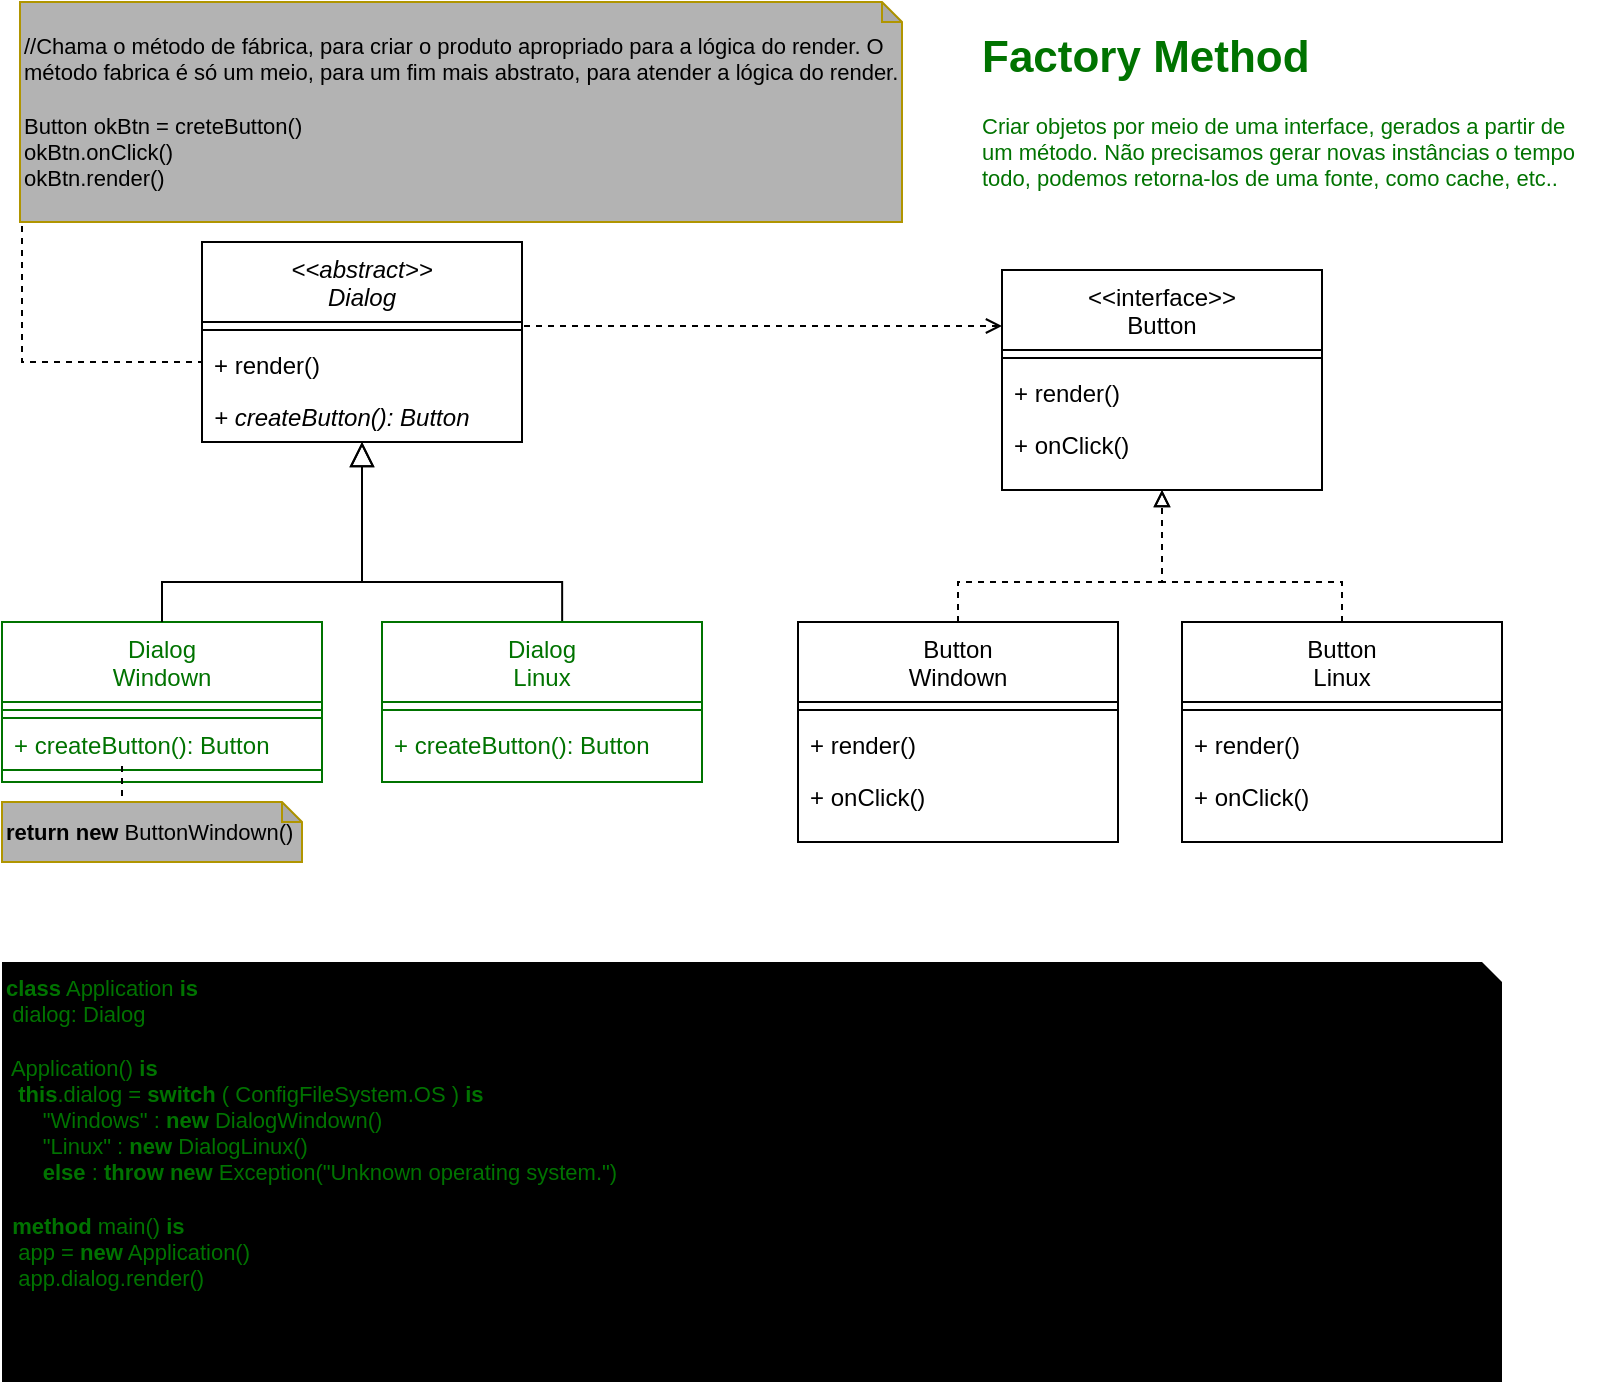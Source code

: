<mxfile version="20.4.0" type="github" pages="2">
  <diagram id="C5RBs43oDa-KdzZeNtuy" name="Factory Method">
    <mxGraphModel dx="987" dy="511" grid="1" gridSize="10" guides="1" tooltips="1" connect="1" arrows="1" fold="1" page="1" pageScale="1" pageWidth="827" pageHeight="1169" math="0" shadow="0">
      <root>
        <mxCell id="WIyWlLk6GJQsqaUBKTNV-0" />
        <mxCell id="WIyWlLk6GJQsqaUBKTNV-1" parent="WIyWlLk6GJQsqaUBKTNV-0" />
        <mxCell id="zkfFHV4jXpPFQw0GAbJ--0" value="&lt;&lt;abstract&gt;&gt;&#xa;Dialog" style="swimlane;fontStyle=2;align=center;verticalAlign=top;childLayout=stackLayout;horizontal=1;startSize=40;horizontalStack=0;resizeParent=1;resizeLast=0;collapsible=1;marginBottom=0;rounded=0;shadow=0;strokeWidth=1;" parent="WIyWlLk6GJQsqaUBKTNV-1" vertex="1">
          <mxGeometry x="120" y="120" width="160" height="100" as="geometry">
            <mxRectangle x="230" y="140" width="160" height="26" as="alternateBounds" />
          </mxGeometry>
        </mxCell>
        <mxCell id="zkfFHV4jXpPFQw0GAbJ--4" value="" style="line;html=1;strokeWidth=1;align=left;verticalAlign=middle;spacingTop=-1;spacingLeft=3;spacingRight=3;rotatable=0;labelPosition=right;points=[];portConstraint=eastwest;" parent="zkfFHV4jXpPFQw0GAbJ--0" vertex="1">
          <mxGeometry y="40" width="160" height="8" as="geometry" />
        </mxCell>
        <mxCell id="zkfFHV4jXpPFQw0GAbJ--5" value="+ render()" style="text;align=left;verticalAlign=top;spacingLeft=4;spacingRight=4;overflow=hidden;rotatable=0;points=[[0,0.5],[1,0.5]];portConstraint=eastwest;" parent="zkfFHV4jXpPFQw0GAbJ--0" vertex="1">
          <mxGeometry y="48" width="160" height="26" as="geometry" />
        </mxCell>
        <mxCell id="k-C3hMUkvCa6fPTuD9LT-3" value="+ createButton(): Button" style="text;align=left;verticalAlign=top;spacingLeft=4;spacingRight=4;overflow=hidden;rotatable=0;points=[[0,0.5],[1,0.5]];portConstraint=eastwest;fontStyle=2" parent="zkfFHV4jXpPFQw0GAbJ--0" vertex="1">
          <mxGeometry y="74" width="160" height="26" as="geometry" />
        </mxCell>
        <mxCell id="zkfFHV4jXpPFQw0GAbJ--6" value="Dialog&#xa;Windown" style="swimlane;fontStyle=0;align=center;verticalAlign=top;childLayout=stackLayout;horizontal=1;startSize=40;horizontalStack=0;resizeParent=1;resizeLast=0;collapsible=1;marginBottom=0;rounded=0;shadow=0;strokeWidth=1;strokeColor=#007300;fontColor=#007300;" parent="WIyWlLk6GJQsqaUBKTNV-1" vertex="1">
          <mxGeometry x="20" y="310" width="160" height="80" as="geometry">
            <mxRectangle x="130" y="380" width="160" height="26" as="alternateBounds" />
          </mxGeometry>
        </mxCell>
        <mxCell id="zkfFHV4jXpPFQw0GAbJ--9" value="" style="line;html=1;strokeWidth=1;align=left;verticalAlign=middle;spacingTop=-1;spacingLeft=3;spacingRight=3;rotatable=0;labelPosition=right;points=[];portConstraint=eastwest;strokeColor=#007300;" parent="zkfFHV4jXpPFQw0GAbJ--6" vertex="1">
          <mxGeometry y="40" width="160" height="8" as="geometry" />
        </mxCell>
        <mxCell id="zkfFHV4jXpPFQw0GAbJ--11" value="+ createButton(): Button" style="text;align=left;verticalAlign=top;spacingLeft=4;spacingRight=4;overflow=hidden;rotatable=0;points=[[0,0.5],[1,0.5]];portConstraint=eastwest;strokeColor=#007300;fontColor=#007300;" parent="zkfFHV4jXpPFQw0GAbJ--6" vertex="1">
          <mxGeometry y="48" width="160" height="26" as="geometry" />
        </mxCell>
        <mxCell id="zkfFHV4jXpPFQw0GAbJ--12" value="" style="endArrow=block;endSize=10;endFill=0;shadow=0;strokeWidth=1;rounded=0;edgeStyle=elbowEdgeStyle;elbow=vertical;exitX=0.5;exitY=0;exitDx=0;exitDy=0;entryX=0.5;entryY=1;entryDx=0;entryDy=0;" parent="WIyWlLk6GJQsqaUBKTNV-1" source="zkfFHV4jXpPFQw0GAbJ--6" target="zkfFHV4jXpPFQw0GAbJ--0" edge="1">
          <mxGeometry width="160" relative="1" as="geometry">
            <mxPoint x="100" y="280" as="sourcePoint" />
            <mxPoint x="150" y="250" as="targetPoint" />
            <Array as="points">
              <mxPoint x="150" y="290" />
            </Array>
          </mxGeometry>
        </mxCell>
        <mxCell id="zkfFHV4jXpPFQw0GAbJ--16" value="" style="endArrow=block;endSize=10;endFill=0;shadow=0;strokeWidth=1;rounded=0;edgeStyle=elbowEdgeStyle;elbow=vertical;exitX=0.563;exitY=0;exitDx=0;exitDy=0;exitPerimeter=0;entryX=0.5;entryY=1;entryDx=0;entryDy=0;" parent="WIyWlLk6GJQsqaUBKTNV-1" source="k-C3hMUkvCa6fPTuD9LT-14" target="zkfFHV4jXpPFQw0GAbJ--0" edge="1">
          <mxGeometry width="160" relative="1" as="geometry">
            <mxPoint x="300" y="360" as="sourcePoint" />
            <mxPoint x="200" y="271" as="targetPoint" />
            <Array as="points">
              <mxPoint x="240" y="290" />
            </Array>
          </mxGeometry>
        </mxCell>
        <mxCell id="k-C3hMUkvCa6fPTuD9LT-8" value="" style="edgeStyle=orthogonalEdgeStyle;rounded=0;orthogonalLoop=1;jettySize=auto;html=1;dashed=1;endArrow=block;endFill=0;entryX=0.5;entryY=1;entryDx=0;entryDy=0;exitX=0.5;exitY=0;exitDx=0;exitDy=0;" parent="WIyWlLk6GJQsqaUBKTNV-1" source="k-C3hMUkvCa6fPTuD9LT-4" target="zkfFHV4jXpPFQw0GAbJ--17" edge="1">
          <mxGeometry relative="1" as="geometry">
            <Array as="points">
              <mxPoint x="498" y="290" />
              <mxPoint x="600" y="290" />
            </Array>
          </mxGeometry>
        </mxCell>
        <mxCell id="zkfFHV4jXpPFQw0GAbJ--17" value="&lt;&lt;interface&gt;&gt;&#xa;Button" style="swimlane;fontStyle=0;align=center;verticalAlign=top;childLayout=stackLayout;horizontal=1;startSize=40;horizontalStack=0;resizeParent=1;resizeLast=0;collapsible=1;marginBottom=0;rounded=0;shadow=0;strokeWidth=1;" parent="WIyWlLk6GJQsqaUBKTNV-1" vertex="1">
          <mxGeometry x="520" y="134" width="160" height="110" as="geometry">
            <mxRectangle x="550" y="140" width="160" height="26" as="alternateBounds" />
          </mxGeometry>
        </mxCell>
        <mxCell id="zkfFHV4jXpPFQw0GAbJ--23" value="" style="line;html=1;strokeWidth=1;align=left;verticalAlign=middle;spacingTop=-1;spacingLeft=3;spacingRight=3;rotatable=0;labelPosition=right;points=[];portConstraint=eastwest;" parent="zkfFHV4jXpPFQw0GAbJ--17" vertex="1">
          <mxGeometry y="40" width="160" height="8" as="geometry" />
        </mxCell>
        <mxCell id="zkfFHV4jXpPFQw0GAbJ--24" value="+ render()" style="text;align=left;verticalAlign=top;spacingLeft=4;spacingRight=4;overflow=hidden;rotatable=0;points=[[0,0.5],[1,0.5]];portConstraint=eastwest;" parent="zkfFHV4jXpPFQw0GAbJ--17" vertex="1">
          <mxGeometry y="48" width="160" height="26" as="geometry" />
        </mxCell>
        <mxCell id="zkfFHV4jXpPFQw0GAbJ--25" value="+ onClick()" style="text;align=left;verticalAlign=top;spacingLeft=4;spacingRight=4;overflow=hidden;rotatable=0;points=[[0,0.5],[1,0.5]];portConstraint=eastwest;" parent="zkfFHV4jXpPFQw0GAbJ--17" vertex="1">
          <mxGeometry y="74" width="160" height="26" as="geometry" />
        </mxCell>
        <mxCell id="zkfFHV4jXpPFQw0GAbJ--26" value="" style="endArrow=open;shadow=0;strokeWidth=1;rounded=0;endFill=1;edgeStyle=elbowEdgeStyle;elbow=vertical;dashed=1;exitX=1;exitY=0.25;exitDx=0;exitDy=0;entryX=0;entryY=0.25;entryDx=0;entryDy=0;" parent="WIyWlLk6GJQsqaUBKTNV-1" source="zkfFHV4jXpPFQw0GAbJ--0" target="zkfFHV4jXpPFQw0GAbJ--17" edge="1">
          <mxGeometry x="0.5" y="41" relative="1" as="geometry">
            <mxPoint x="330" y="160" as="sourcePoint" />
            <mxPoint x="490" y="170" as="targetPoint" />
            <mxPoint x="-40" y="32" as="offset" />
            <Array as="points">
              <mxPoint x="400" y="162" />
            </Array>
          </mxGeometry>
        </mxCell>
        <mxCell id="k-C3hMUkvCa6fPTuD9LT-4" value="Button&#xa;Windown" style="swimlane;fontStyle=0;align=center;verticalAlign=top;childLayout=stackLayout;horizontal=1;startSize=40;horizontalStack=0;resizeParent=1;resizeLast=0;collapsible=1;marginBottom=0;rounded=0;shadow=0;strokeWidth=1;" parent="WIyWlLk6GJQsqaUBKTNV-1" vertex="1">
          <mxGeometry x="418" y="310" width="160" height="110" as="geometry">
            <mxRectangle x="550" y="140" width="160" height="26" as="alternateBounds" />
          </mxGeometry>
        </mxCell>
        <mxCell id="k-C3hMUkvCa6fPTuD9LT-5" value="" style="line;html=1;strokeWidth=1;align=left;verticalAlign=middle;spacingTop=-1;spacingLeft=3;spacingRight=3;rotatable=0;labelPosition=right;points=[];portConstraint=eastwest;" parent="k-C3hMUkvCa6fPTuD9LT-4" vertex="1">
          <mxGeometry y="40" width="160" height="8" as="geometry" />
        </mxCell>
        <mxCell id="k-C3hMUkvCa6fPTuD9LT-6" value="+ render()" style="text;align=left;verticalAlign=top;spacingLeft=4;spacingRight=4;overflow=hidden;rotatable=0;points=[[0,0.5],[1,0.5]];portConstraint=eastwest;" parent="k-C3hMUkvCa6fPTuD9LT-4" vertex="1">
          <mxGeometry y="48" width="160" height="26" as="geometry" />
        </mxCell>
        <mxCell id="k-C3hMUkvCa6fPTuD9LT-7" value="+ onClick()" style="text;align=left;verticalAlign=top;spacingLeft=4;spacingRight=4;overflow=hidden;rotatable=0;points=[[0,0.5],[1,0.5]];portConstraint=eastwest;" parent="k-C3hMUkvCa6fPTuD9LT-4" vertex="1">
          <mxGeometry y="74" width="160" height="26" as="geometry" />
        </mxCell>
        <mxCell id="k-C3hMUkvCa6fPTuD9LT-13" style="edgeStyle=orthogonalEdgeStyle;rounded=0;orthogonalLoop=1;jettySize=auto;html=1;entryX=0.5;entryY=1;entryDx=0;entryDy=0;dashed=1;endArrow=block;endFill=0;" parent="WIyWlLk6GJQsqaUBKTNV-1" source="k-C3hMUkvCa6fPTuD9LT-9" target="zkfFHV4jXpPFQw0GAbJ--17" edge="1">
          <mxGeometry relative="1" as="geometry">
            <Array as="points">
              <mxPoint x="690" y="290" />
              <mxPoint x="600" y="290" />
            </Array>
          </mxGeometry>
        </mxCell>
        <mxCell id="k-C3hMUkvCa6fPTuD9LT-9" value="Button&#xa;Linux" style="swimlane;fontStyle=0;align=center;verticalAlign=top;childLayout=stackLayout;horizontal=1;startSize=40;horizontalStack=0;resizeParent=1;resizeLast=0;collapsible=1;marginBottom=0;rounded=0;shadow=0;strokeWidth=1;" parent="WIyWlLk6GJQsqaUBKTNV-1" vertex="1">
          <mxGeometry x="610" y="310" width="160" height="110" as="geometry">
            <mxRectangle x="550" y="140" width="160" height="26" as="alternateBounds" />
          </mxGeometry>
        </mxCell>
        <mxCell id="k-C3hMUkvCa6fPTuD9LT-10" value="" style="line;html=1;strokeWidth=1;align=left;verticalAlign=middle;spacingTop=-1;spacingLeft=3;spacingRight=3;rotatable=0;labelPosition=right;points=[];portConstraint=eastwest;" parent="k-C3hMUkvCa6fPTuD9LT-9" vertex="1">
          <mxGeometry y="40" width="160" height="8" as="geometry" />
        </mxCell>
        <mxCell id="k-C3hMUkvCa6fPTuD9LT-11" value="+ render()" style="text;align=left;verticalAlign=top;spacingLeft=4;spacingRight=4;overflow=hidden;rotatable=0;points=[[0,0.5],[1,0.5]];portConstraint=eastwest;" parent="k-C3hMUkvCa6fPTuD9LT-9" vertex="1">
          <mxGeometry y="48" width="160" height="26" as="geometry" />
        </mxCell>
        <mxCell id="k-C3hMUkvCa6fPTuD9LT-12" value="+ onClick()" style="text;align=left;verticalAlign=top;spacingLeft=4;spacingRight=4;overflow=hidden;rotatable=0;points=[[0,0.5],[1,0.5]];portConstraint=eastwest;" parent="k-C3hMUkvCa6fPTuD9LT-9" vertex="1">
          <mxGeometry y="74" width="160" height="26" as="geometry" />
        </mxCell>
        <mxCell id="k-C3hMUkvCa6fPTuD9LT-14" value="Dialog&#xa;Linux" style="swimlane;fontStyle=0;align=center;verticalAlign=top;childLayout=stackLayout;horizontal=1;startSize=40;horizontalStack=0;resizeParent=1;resizeLast=0;collapsible=1;marginBottom=0;rounded=0;shadow=0;strokeWidth=1;strokeColor=#007300;fontColor=#007300;" parent="WIyWlLk6GJQsqaUBKTNV-1" vertex="1">
          <mxGeometry x="210" y="310" width="160" height="80" as="geometry">
            <mxRectangle x="130" y="380" width="160" height="26" as="alternateBounds" />
          </mxGeometry>
        </mxCell>
        <mxCell id="k-C3hMUkvCa6fPTuD9LT-15" value="" style="line;html=1;strokeWidth=1;align=left;verticalAlign=middle;spacingTop=-1;spacingLeft=3;spacingRight=3;rotatable=0;labelPosition=right;points=[];portConstraint=eastwest;strokeColor=#007300;" parent="k-C3hMUkvCa6fPTuD9LT-14" vertex="1">
          <mxGeometry y="40" width="160" height="8" as="geometry" />
        </mxCell>
        <mxCell id="k-C3hMUkvCa6fPTuD9LT-16" value="+ createButton(): Button" style="text;align=left;verticalAlign=top;spacingLeft=4;spacingRight=4;overflow=hidden;rotatable=0;points=[[0,0.5],[1,0.5]];portConstraint=eastwest;fontColor=#007300;" parent="k-C3hMUkvCa6fPTuD9LT-14" vertex="1">
          <mxGeometry y="48" width="160" height="26" as="geometry" />
        </mxCell>
        <mxCell id="4-g5KckkrZ230mikaVaq-2" style="edgeStyle=orthogonalEdgeStyle;rounded=0;orthogonalLoop=1;jettySize=auto;html=1;exitX=0.5;exitY=0;exitDx=0;exitDy=0;exitPerimeter=0;entryX=0.375;entryY=0.846;entryDx=0;entryDy=0;entryPerimeter=0;dashed=1;fontSize=11;fontColor=#F0E89C;endArrow=none;endFill=0;" edge="1" parent="WIyWlLk6GJQsqaUBKTNV-1" source="4-g5KckkrZ230mikaVaq-1" target="zkfFHV4jXpPFQw0GAbJ--11">
          <mxGeometry relative="1" as="geometry" />
        </mxCell>
        <mxCell id="4-g5KckkrZ230mikaVaq-1" value="&lt;b&gt;return&lt;/b&gt; &lt;b&gt;new&lt;/b&gt; ButtonWindown()" style="shape=note;whiteSpace=wrap;html=1;backgroundOutline=1;darkOpacity=0.05;align=left;fontSize=11;size=10;fillColor=#B3B3B3;fontColor=#000000;strokeColor=#B09500;" vertex="1" parent="WIyWlLk6GJQsqaUBKTNV-1">
          <mxGeometry x="20" y="400" width="150" height="30" as="geometry" />
        </mxCell>
        <mxCell id="4-g5KckkrZ230mikaVaq-3" value="//Chama o método de fábrica, para criar o produto apropriado para a lógica do render. O método fabrica é só um meio, para um fim mais abstrato, para atender a lógica do render.&lt;br&gt;&lt;br&gt;Button okBtn = creteButton()&lt;br&gt;okBtn.onClick()&lt;br&gt;okBtn.render()" style="shape=note;whiteSpace=wrap;html=1;backgroundOutline=1;darkOpacity=0.05;align=left;fontSize=11;size=10;fillColor=#B3B3B3;fontColor=#000000;strokeColor=#B09500;" vertex="1" parent="WIyWlLk6GJQsqaUBKTNV-1">
          <mxGeometry x="29" width="441" height="110" as="geometry" />
        </mxCell>
        <mxCell id="4-g5KckkrZ230mikaVaq-4" style="edgeStyle=orthogonalEdgeStyle;rounded=0;orthogonalLoop=1;jettySize=auto;html=1;dashed=1;fontSize=11;fontColor=#F0E89C;endArrow=none;endFill=0;entryX=0;entryY=1;entryDx=0;entryDy=0;entryPerimeter=0;exitX=0;exitY=0.5;exitDx=0;exitDy=0;" edge="1" parent="WIyWlLk6GJQsqaUBKTNV-1" source="zkfFHV4jXpPFQw0GAbJ--5" target="4-g5KckkrZ230mikaVaq-3">
          <mxGeometry relative="1" as="geometry">
            <mxPoint x="60" y="180" as="sourcePoint" />
            <mxPoint x="40" y="120" as="targetPoint" />
            <Array as="points">
              <mxPoint x="120" y="180" />
              <mxPoint x="30" y="180" />
            </Array>
          </mxGeometry>
        </mxCell>
        <mxCell id="4-g5KckkrZ230mikaVaq-5" value="&lt;font color=&quot;#007300&quot;&gt;&lt;b&gt;class&lt;/b&gt; Application &lt;b&gt;is&lt;/b&gt;&lt;br&gt;&lt;span style=&quot;white-space: pre;&quot;&gt;	&lt;/span&gt;dialog: Dialog&lt;br&gt;&lt;br&gt;&lt;span style=&quot;white-space: pre;&quot;&gt;	&lt;/span&gt;Application()&amp;nbsp;&lt;b&gt;is&lt;/b&gt;&lt;br&gt;&lt;span style=&quot;white-space: pre;&quot;&gt;	&lt;/span&gt;&lt;span style=&quot;white-space: pre;&quot;&gt;	&lt;/span&gt;&lt;b&gt;this&lt;/b&gt;.dialog = &lt;b&gt;switch&lt;/b&gt; ( ConfigFileSystem.OS ) &lt;b&gt;is&lt;/b&gt;&lt;br&gt;&lt;span style=&quot;white-space: pre;&quot;&gt;	&lt;/span&gt;&lt;span style=&quot;white-space: pre;&quot;&gt;	&lt;/span&gt;&lt;span style=&quot;white-space: pre;&quot;&gt;	&lt;span style=&quot;white-space: pre;&quot;&gt;	&lt;/span&gt;&lt;span style=&quot;white-space: pre;&quot;&gt;	&lt;span style=&quot;white-space: pre;&quot;&gt;	&lt;/span&gt;&lt;/span&gt;&lt;/span&gt;&quot;Windows&quot; : &lt;b&gt;new&lt;/b&gt; DialogWindown()&lt;br&gt;&lt;span style=&quot;white-space: pre;&quot;&gt;	&lt;/span&gt;&lt;span style=&quot;white-space: pre;&quot;&gt;	&lt;/span&gt;&lt;span style=&quot;white-space: pre;&quot;&gt;	&lt;span style=&quot;white-space: pre;&quot;&gt;	&lt;/span&gt;&lt;span style=&quot;white-space: pre;&quot;&gt;	&lt;span style=&quot;white-space: pre;&quot;&gt;	&lt;/span&gt;&lt;/span&gt;&lt;/span&gt;&quot;Linux&quot; : &lt;b&gt;new&lt;/b&gt; DialogLinux()&lt;br&gt;&lt;span style=&quot;white-space: pre;&quot;&gt;	&lt;/span&gt;&lt;span style=&quot;white-space: pre;&quot;&gt;	&lt;/span&gt;&lt;span style=&quot;white-space: pre;&quot;&gt;	&lt;span style=&quot;white-space: pre;&quot;&gt;	&lt;/span&gt;&lt;span style=&quot;white-space: pre;&quot;&gt;	&lt;span style=&quot;white-space: pre;&quot;&gt;	&lt;/span&gt;&lt;/span&gt;&lt;/span&gt;&lt;b&gt;else&lt;/b&gt; : &lt;b&gt;throw new&lt;/b&gt; Exception(&quot;Unknown operating system.&quot;)&lt;br&gt;&lt;span style=&quot;white-space: pre;&quot;&gt;	&lt;/span&gt;&lt;br&gt;&lt;span style=&quot;white-space: pre;&quot;&gt;	&lt;/span&gt;&lt;b&gt;method&lt;/b&gt; main() &lt;b&gt;is&lt;/b&gt;&lt;br&gt;&lt;span style=&quot;white-space: pre;&quot;&gt;	&lt;/span&gt;&lt;span style=&quot;white-space: pre;&quot;&gt;	&lt;/span&gt;app = &lt;b&gt;new&lt;/b&gt; Application()&lt;br&gt;&lt;span style=&quot;white-space: pre;&quot;&gt;	&lt;/span&gt;&lt;span style=&quot;white-space: pre;&quot;&gt;	&lt;/span&gt;app.dialog.render()&lt;br&gt;&lt;br&gt;&lt;/font&gt;" style="shape=note;whiteSpace=wrap;html=1;backgroundOutline=1;darkOpacity=0.05;align=left;fontSize=11;size=10;fillColor=#000000;fontColor=#000000;strokeColor=none;verticalAlign=top;" vertex="1" parent="WIyWlLk6GJQsqaUBKTNV-1">
          <mxGeometry x="20" y="480" width="750" height="210" as="geometry" />
        </mxCell>
        <mxCell id="MiOCzUIHizpcqX2UYl5f-0" value="&lt;h1&gt;Factory Method&lt;/h1&gt;&lt;p&gt;Criar objetos por meio de uma interface, gerados a partir de um método. Não precisamos gerar novas instâncias o tempo todo, podemos retorna-los de uma fonte, como cache, etc..&lt;/p&gt;" style="text;html=1;strokeColor=none;fillColor=none;spacing=5;spacingTop=-20;whiteSpace=wrap;overflow=hidden;rounded=0;fontSize=11;fontColor=#007300;" vertex="1" parent="WIyWlLk6GJQsqaUBKTNV-1">
          <mxGeometry x="505" y="10" width="315" height="120" as="geometry" />
        </mxCell>
      </root>
    </mxGraphModel>
  </diagram>
  <diagram id="BomtLqVlqRJRR5CAD61R" name="Abstract Factory">
    <mxGraphModel dx="987" dy="511" grid="1" gridSize="10" guides="1" tooltips="1" connect="1" arrows="1" fold="1" page="1" pageScale="1" pageWidth="827" pageHeight="1169" math="0" shadow="0">
      <root>
        <mxCell id="0" />
        <mxCell id="1" parent="0" />
        <mxCell id="tleChEqnYoVJlQqiPh8k-5" value="" style="edgeStyle=orthogonalEdgeStyle;rounded=0;orthogonalLoop=1;jettySize=auto;html=1;dashed=1;strokeColor=#F0F0F0;fontSize=11;fontColor=#007300;endArrow=none;endFill=0;startArrow=block;startFill=0;" edge="1" parent="1" source="zZGIEH45paqE8WZlSoHH-1" target="tleChEqnYoVJlQqiPh8k-1">
          <mxGeometry relative="1" as="geometry" />
        </mxCell>
        <mxCell id="zZGIEH45paqE8WZlSoHH-1" value="&lt;&lt;interface&gt;&gt;&#xa;GUIFactory" style="swimlane;fontStyle=0;align=center;verticalAlign=top;childLayout=stackLayout;horizontal=1;startSize=40;horizontalStack=0;resizeParent=1;resizeLast=0;collapsible=1;marginBottom=0;rounded=0;shadow=0;strokeWidth=1;" vertex="1" parent="1">
          <mxGeometry x="740" y="180" width="190" height="110" as="geometry">
            <mxRectangle x="550" y="140" width="160" height="26" as="alternateBounds" />
          </mxGeometry>
        </mxCell>
        <mxCell id="zZGIEH45paqE8WZlSoHH-2" value="" style="line;html=1;strokeWidth=1;align=left;verticalAlign=middle;spacingTop=-1;spacingLeft=3;spacingRight=3;rotatable=0;labelPosition=right;points=[];portConstraint=eastwest;" vertex="1" parent="zZGIEH45paqE8WZlSoHH-1">
          <mxGeometry y="40" width="190" height="8" as="geometry" />
        </mxCell>
        <mxCell id="zZGIEH45paqE8WZlSoHH-3" value="+ createButton(): Button" style="text;align=left;verticalAlign=top;spacingLeft=4;spacingRight=4;overflow=hidden;rotatable=0;points=[[0,0.5],[1,0.5]];portConstraint=eastwest;" vertex="1" parent="zZGIEH45paqE8WZlSoHH-1">
          <mxGeometry y="48" width="190" height="26" as="geometry" />
        </mxCell>
        <mxCell id="zZGIEH45paqE8WZlSoHH-4" value="+ createCheckbox(): Checkbox" style="text;align=left;verticalAlign=top;spacingLeft=4;spacingRight=4;overflow=hidden;rotatable=0;points=[[0,0.5],[1,0.5]];portConstraint=eastwest;" vertex="1" parent="zZGIEH45paqE8WZlSoHH-1">
          <mxGeometry y="74" width="190" height="26" as="geometry" />
        </mxCell>
        <mxCell id="tleChEqnYoVJlQqiPh8k-1" value="WindownFactory" style="swimlane;fontStyle=0;align=center;verticalAlign=top;childLayout=stackLayout;horizontal=1;startSize=40;horizontalStack=0;resizeParent=1;resizeLast=0;collapsible=1;marginBottom=0;rounded=0;shadow=0;strokeWidth=1;" vertex="1" parent="1">
          <mxGeometry x="637" y="380" width="190" height="110" as="geometry">
            <mxRectangle x="550" y="140" width="160" height="26" as="alternateBounds" />
          </mxGeometry>
        </mxCell>
        <mxCell id="tleChEqnYoVJlQqiPh8k-2" value="" style="line;html=1;strokeWidth=1;align=left;verticalAlign=middle;spacingTop=-1;spacingLeft=3;spacingRight=3;rotatable=0;labelPosition=right;points=[];portConstraint=eastwest;" vertex="1" parent="tleChEqnYoVJlQqiPh8k-1">
          <mxGeometry y="40" width="190" height="8" as="geometry" />
        </mxCell>
        <mxCell id="tleChEqnYoVJlQqiPh8k-3" value="+ createButton(): Button" style="text;align=left;verticalAlign=top;spacingLeft=4;spacingRight=4;overflow=hidden;rotatable=0;points=[[0,0.5],[1,0.5]];portConstraint=eastwest;" vertex="1" parent="tleChEqnYoVJlQqiPh8k-1">
          <mxGeometry y="48" width="190" height="26" as="geometry" />
        </mxCell>
        <mxCell id="tleChEqnYoVJlQqiPh8k-4" value="+ createCheckbox(): Checkbox" style="text;align=left;verticalAlign=top;spacingLeft=4;spacingRight=4;overflow=hidden;rotatable=0;points=[[0,0.5],[1,0.5]];portConstraint=eastwest;" vertex="1" parent="tleChEqnYoVJlQqiPh8k-1">
          <mxGeometry y="74" width="190" height="26" as="geometry" />
        </mxCell>
        <mxCell id="tleChEqnYoVJlQqiPh8k-14" value="" style="edgeStyle=orthogonalEdgeStyle;rounded=0;orthogonalLoop=1;jettySize=auto;html=1;strokeColor=#F0F0F0;fontSize=11;fontColor=#007300;startArrow=block;startFill=0;endArrow=none;endFill=0;" edge="1" parent="1" source="tleChEqnYoVJlQqiPh8k-6" target="tleChEqnYoVJlQqiPh8k-12">
          <mxGeometry relative="1" as="geometry" />
        </mxCell>
        <mxCell id="tleChEqnYoVJlQqiPh8k-6" value="&lt;&lt;abstract&gt;&gt;&#xa;Button" style="swimlane;fontStyle=2;align=center;verticalAlign=top;childLayout=stackLayout;horizontal=1;startSize=40;horizontalStack=0;resizeParent=1;resizeLast=0;collapsible=1;marginBottom=0;rounded=0;shadow=0;strokeWidth=1;" vertex="1" parent="1">
          <mxGeometry x="90" y="290" width="100" height="48" as="geometry">
            <mxRectangle x="550" y="140" width="160" height="26" as="alternateBounds" />
          </mxGeometry>
        </mxCell>
        <mxCell id="tleChEqnYoVJlQqiPh8k-7" value="" style="line;html=1;strokeWidth=1;align=left;verticalAlign=middle;spacingTop=-1;spacingLeft=3;spacingRight=3;rotatable=0;labelPosition=right;points=[];portConstraint=eastwest;" vertex="1" parent="tleChEqnYoVJlQqiPh8k-6">
          <mxGeometry y="40" width="100" height="8" as="geometry" />
        </mxCell>
        <mxCell id="tleChEqnYoVJlQqiPh8k-17" value="" style="edgeStyle=orthogonalEdgeStyle;rounded=0;orthogonalLoop=1;jettySize=auto;html=1;strokeColor=#F0F0F0;fontSize=11;fontColor=#007300;startArrow=block;startFill=0;endArrow=none;endFill=0;exitX=0.5;exitY=1;exitDx=0;exitDy=0;entryX=0.5;entryY=0;entryDx=0;entryDy=0;" edge="1" parent="1" source="tleChEqnYoVJlQqiPh8k-10" target="tleChEqnYoVJlQqiPh8k-15">
          <mxGeometry relative="1" as="geometry">
            <mxPoint x="417" y="380" as="sourcePoint" />
            <mxPoint x="371" y="420" as="targetPoint" />
          </mxGeometry>
        </mxCell>
        <mxCell id="tleChEqnYoVJlQqiPh8k-10" value="&lt;&lt;abstract&gt;&gt;&#xa;Checkbox" style="swimlane;fontStyle=2;align=center;verticalAlign=top;childLayout=stackLayout;horizontal=1;startSize=40;horizontalStack=0;resizeParent=1;resizeLast=0;collapsible=1;marginBottom=0;rounded=0;shadow=0;strokeWidth=1;" vertex="1" parent="1">
          <mxGeometry x="401" y="290" width="100" height="48" as="geometry">
            <mxRectangle x="550" y="140" width="160" height="26" as="alternateBounds" />
          </mxGeometry>
        </mxCell>
        <mxCell id="tleChEqnYoVJlQqiPh8k-11" value="" style="line;html=1;strokeWidth=1;align=left;verticalAlign=middle;spacingTop=-1;spacingLeft=3;spacingRight=3;rotatable=0;labelPosition=right;points=[];portConstraint=eastwest;" vertex="1" parent="tleChEqnYoVJlQqiPh8k-10">
          <mxGeometry y="40" width="100" height="8" as="geometry" />
        </mxCell>
        <mxCell id="tleChEqnYoVJlQqiPh8k-12" value="WindownButton" style="swimlane;fontStyle=0;align=center;verticalAlign=top;childLayout=stackLayout;horizontal=1;startSize=30;horizontalStack=0;resizeParent=1;resizeLast=0;collapsible=1;marginBottom=0;rounded=0;shadow=0;strokeWidth=1;" vertex="1" parent="1">
          <mxGeometry x="10" y="420" width="120" height="40" as="geometry">
            <mxRectangle x="550" y="140" width="160" height="26" as="alternateBounds" />
          </mxGeometry>
        </mxCell>
        <mxCell id="tleChEqnYoVJlQqiPh8k-13" value="" style="line;html=1;strokeWidth=1;align=left;verticalAlign=middle;spacingTop=-1;spacingLeft=3;spacingRight=3;rotatable=0;labelPosition=right;points=[];portConstraint=eastwest;" vertex="1" parent="tleChEqnYoVJlQqiPh8k-12">
          <mxGeometry y="30" width="120" height="8" as="geometry" />
        </mxCell>
        <mxCell id="tleChEqnYoVJlQqiPh8k-15" value="WindownCheckbox" style="swimlane;fontStyle=0;align=center;verticalAlign=top;childLayout=stackLayout;horizontal=1;startSize=30;horizontalStack=0;resizeParent=1;resizeLast=0;collapsible=1;marginBottom=0;rounded=0;shadow=0;strokeWidth=1;" vertex="1" parent="1">
          <mxGeometry x="290" y="420" width="140" height="40" as="geometry">
            <mxRectangle x="550" y="140" width="160" height="26" as="alternateBounds" />
          </mxGeometry>
        </mxCell>
        <mxCell id="tleChEqnYoVJlQqiPh8k-16" value="" style="line;html=1;strokeWidth=1;align=left;verticalAlign=middle;spacingTop=-1;spacingLeft=3;spacingRight=3;rotatable=0;labelPosition=right;points=[];portConstraint=eastwest;" vertex="1" parent="tleChEqnYoVJlQqiPh8k-15">
          <mxGeometry y="30" width="140" height="8" as="geometry" />
        </mxCell>
        <mxCell id="tleChEqnYoVJlQqiPh8k-18" value="" style="edgeStyle=orthogonalEdgeStyle;rounded=0;orthogonalLoop=1;jettySize=auto;html=1;dashed=1;strokeColor=#F0F0F0;fontSize=11;fontColor=#007300;endArrow=open;endFill=0;startArrow=none;startFill=0;entryX=0.75;entryY=0;entryDx=0;entryDy=0;exitX=0;exitY=0.25;exitDx=0;exitDy=0;" edge="1" parent="1" source="zZGIEH45paqE8WZlSoHH-1" target="tleChEqnYoVJlQqiPh8k-10">
          <mxGeometry relative="1" as="geometry">
            <mxPoint x="562" y="290" as="sourcePoint" />
            <mxPoint x="562" y="370" as="targetPoint" />
          </mxGeometry>
        </mxCell>
        <mxCell id="tleChEqnYoVJlQqiPh8k-19" value="" style="edgeStyle=orthogonalEdgeStyle;rounded=0;orthogonalLoop=1;jettySize=auto;html=1;dashed=1;strokeColor=#F0F0F0;fontSize=11;fontColor=#007300;endArrow=open;endFill=0;startArrow=none;startFill=0;entryX=0.75;entryY=0;entryDx=0;entryDy=0;exitX=0;exitY=0.25;exitDx=0;exitDy=0;" edge="1" parent="1" source="zZGIEH45paqE8WZlSoHH-1" target="tleChEqnYoVJlQqiPh8k-6">
          <mxGeometry relative="1" as="geometry">
            <mxPoint x="370" y="267" as="sourcePoint" />
            <mxPoint x="275" y="300" as="targetPoint" />
          </mxGeometry>
        </mxCell>
        <mxCell id="tleChEqnYoVJlQqiPh8k-20" value="LinuxCheckbox" style="swimlane;fontStyle=0;align=center;verticalAlign=top;childLayout=stackLayout;horizontal=1;startSize=30;horizontalStack=0;resizeParent=1;resizeLast=0;collapsible=1;marginBottom=0;rounded=0;shadow=0;strokeWidth=1;" vertex="1" parent="1">
          <mxGeometry x="451" y="420" width="140" height="40" as="geometry">
            <mxRectangle x="550" y="140" width="160" height="26" as="alternateBounds" />
          </mxGeometry>
        </mxCell>
        <mxCell id="tleChEqnYoVJlQqiPh8k-21" value="" style="line;html=1;strokeWidth=1;align=left;verticalAlign=middle;spacingTop=-1;spacingLeft=3;spacingRight=3;rotatable=0;labelPosition=right;points=[];portConstraint=eastwest;" vertex="1" parent="tleChEqnYoVJlQqiPh8k-20">
          <mxGeometry y="30" width="140" height="8" as="geometry" />
        </mxCell>
        <mxCell id="tleChEqnYoVJlQqiPh8k-22" value="" style="edgeStyle=orthogonalEdgeStyle;rounded=0;orthogonalLoop=1;jettySize=auto;html=1;strokeColor=#F0F0F0;fontSize=11;fontColor=#007300;startArrow=block;startFill=0;endArrow=none;endFill=0;exitX=0.5;exitY=1;exitDx=0;exitDy=0;entryX=0.5;entryY=0;entryDx=0;entryDy=0;" edge="1" parent="1" source="tleChEqnYoVJlQqiPh8k-10" target="tleChEqnYoVJlQqiPh8k-20">
          <mxGeometry relative="1" as="geometry">
            <mxPoint x="381" y="348" as="sourcePoint" />
            <mxPoint x="381" y="430" as="targetPoint" />
          </mxGeometry>
        </mxCell>
        <mxCell id="tleChEqnYoVJlQqiPh8k-23" value="LinuxButton" style="swimlane;fontStyle=0;align=center;verticalAlign=top;childLayout=stackLayout;horizontal=1;startSize=30;horizontalStack=0;resizeParent=1;resizeLast=0;collapsible=1;marginBottom=0;rounded=0;shadow=0;strokeWidth=1;" vertex="1" parent="1">
          <mxGeometry x="150" y="420" width="120" height="40" as="geometry">
            <mxRectangle x="550" y="140" width="160" height="26" as="alternateBounds" />
          </mxGeometry>
        </mxCell>
        <mxCell id="tleChEqnYoVJlQqiPh8k-24" value="" style="line;html=1;strokeWidth=1;align=left;verticalAlign=middle;spacingTop=-1;spacingLeft=3;spacingRight=3;rotatable=0;labelPosition=right;points=[];portConstraint=eastwest;" vertex="1" parent="tleChEqnYoVJlQqiPh8k-23">
          <mxGeometry y="30" width="120" height="8" as="geometry" />
        </mxCell>
        <mxCell id="tleChEqnYoVJlQqiPh8k-25" value="" style="edgeStyle=orthogonalEdgeStyle;rounded=0;orthogonalLoop=1;jettySize=auto;html=1;strokeColor=#F0F0F0;fontSize=11;fontColor=#007300;startArrow=block;startFill=0;endArrow=none;endFill=0;entryX=0.5;entryY=0;entryDx=0;entryDy=0;exitX=0.5;exitY=1;exitDx=0;exitDy=0;" edge="1" parent="1" source="tleChEqnYoVJlQqiPh8k-6" target="tleChEqnYoVJlQqiPh8k-23">
          <mxGeometry relative="1" as="geometry">
            <mxPoint x="110" y="348" as="sourcePoint" />
            <mxPoint x="80" y="430" as="targetPoint" />
          </mxGeometry>
        </mxCell>
        <mxCell id="lU3c3ebyKBskg7ODC_VG-1" value="&lt;b&gt;class&lt;/b&gt;&amp;nbsp;WindownFactory&lt;b&gt;&amp;nbsp;is&lt;/b&gt;&lt;br&gt;&lt;span style=&quot;white-space: pre;&quot;&gt;	&lt;/span&gt;&lt;b&gt;method&lt;/b&gt;&amp;nbsp;createButton(): Button &lt;b&gt;is&lt;br&gt;&lt;span style=&quot;white-space: pre;&quot;&gt;	&lt;/span&gt;&lt;span style=&quot;white-space: pre;&quot;&gt;	&lt;/span&gt;return new&amp;nbsp;&lt;/b&gt;WindownButton()&lt;br&gt;&lt;span style=&quot;white-space: pre;&quot;&gt;	&lt;/span&gt;&lt;b&gt;method&lt;/b&gt;&amp;nbsp;createCheckbox(): Checkbox&lt;b&gt;&amp;nbsp;is&lt;br&gt;&lt;span style=&quot;white-space: pre;&quot;&gt;	&lt;/span&gt;&lt;span style=&quot;white-space: pre;&quot;&gt;	&lt;/span&gt;return new &lt;/b&gt;WindownCheckbox()" style="shape=note;whiteSpace=wrap;html=1;backgroundOutline=1;darkOpacity=0.05;align=left;fontSize=11;size=10;fillColor=#B3B3B3;fontColor=#000000;strokeColor=#B09500;verticalAlign=top;" vertex="1" parent="1">
          <mxGeometry x="580" y="500" width="230" height="90" as="geometry" />
        </mxCell>
        <mxCell id="lU3c3ebyKBskg7ODC_VG-2" value="" style="endArrow=none;dashed=1;endFill=0;endSize=12;html=1;rounded=0;strokeColor=#F0F0F0;fontSize=11;fontColor=#007300;entryX=0;entryY=0.25;entryDx=0;entryDy=0;exitX=0;exitY=0;exitDx=0;exitDy=0;exitPerimeter=0;" edge="1" parent="1" source="lU3c3ebyKBskg7ODC_VG-1" target="tleChEqnYoVJlQqiPh8k-1">
          <mxGeometry width="160" relative="1" as="geometry">
            <mxPoint x="451" y="510" as="sourcePoint" />
            <mxPoint x="611" y="510" as="targetPoint" />
            <Array as="points">
              <mxPoint x="610" y="500" />
              <mxPoint x="610" y="408" />
            </Array>
          </mxGeometry>
        </mxCell>
        <mxCell id="lU3c3ebyKBskg7ODC_VG-5" value="LinuxFactory" style="swimlane;fontStyle=0;align=center;verticalAlign=top;childLayout=stackLayout;horizontal=1;startSize=40;horizontalStack=0;resizeParent=1;resizeLast=0;collapsible=1;marginBottom=0;rounded=0;shadow=0;strokeWidth=1;" vertex="1" parent="1">
          <mxGeometry x="850" y="380" width="190" height="110" as="geometry">
            <mxRectangle x="550" y="140" width="160" height="26" as="alternateBounds" />
          </mxGeometry>
        </mxCell>
        <mxCell id="lU3c3ebyKBskg7ODC_VG-6" value="" style="line;html=1;strokeWidth=1;align=left;verticalAlign=middle;spacingTop=-1;spacingLeft=3;spacingRight=3;rotatable=0;labelPosition=right;points=[];portConstraint=eastwest;" vertex="1" parent="lU3c3ebyKBskg7ODC_VG-5">
          <mxGeometry y="40" width="190" height="8" as="geometry" />
        </mxCell>
        <mxCell id="lU3c3ebyKBskg7ODC_VG-7" value="+ createButton(): Button" style="text;align=left;verticalAlign=top;spacingLeft=4;spacingRight=4;overflow=hidden;rotatable=0;points=[[0,0.5],[1,0.5]];portConstraint=eastwest;" vertex="1" parent="lU3c3ebyKBskg7ODC_VG-5">
          <mxGeometry y="48" width="190" height="26" as="geometry" />
        </mxCell>
        <mxCell id="lU3c3ebyKBskg7ODC_VG-8" value="+ createCheckbox(): Checkbox" style="text;align=left;verticalAlign=top;spacingLeft=4;spacingRight=4;overflow=hidden;rotatable=0;points=[[0,0.5],[1,0.5]];portConstraint=eastwest;" vertex="1" parent="lU3c3ebyKBskg7ODC_VG-5">
          <mxGeometry y="74" width="190" height="26" as="geometry" />
        </mxCell>
        <mxCell id="lU3c3ebyKBskg7ODC_VG-9" value="" style="edgeStyle=orthogonalEdgeStyle;rounded=0;orthogonalLoop=1;jettySize=auto;html=1;dashed=1;strokeColor=#F0F0F0;fontSize=11;fontColor=#007300;endArrow=none;endFill=0;startArrow=block;startFill=0;exitX=0.5;exitY=1;exitDx=0;exitDy=0;entryX=0.5;entryY=0;entryDx=0;entryDy=0;" edge="1" parent="1" source="zZGIEH45paqE8WZlSoHH-1" target="lU3c3ebyKBskg7ODC_VG-5">
          <mxGeometry relative="1" as="geometry">
            <mxPoint x="742" y="310" as="sourcePoint" />
            <mxPoint x="742" y="390" as="targetPoint" />
          </mxGeometry>
        </mxCell>
        <mxCell id="sSR2vNBXkiSIYOnaz0Ib-1" value="&lt;font color=&quot;#007300&quot;&gt;&lt;b&gt;class&lt;/b&gt; Application &lt;b&gt;is&lt;/b&gt;&lt;br&gt;&lt;span style=&quot;&quot;&gt;	&lt;/span&gt;&lt;span style=&quot;white-space: pre;&quot;&gt;	&lt;/span&gt;gui: GUIFactory&lt;br&gt;&lt;br&gt;&lt;span style=&quot;&quot;&gt;	&lt;/span&gt;&lt;span style=&quot;white-space: pre;&quot;&gt;	&lt;/span&gt;Application(gui: GUIFactory)&amp;nbsp;&lt;b&gt;is&lt;/b&gt;&lt;br&gt;&lt;span style=&quot;&quot;&gt;	&lt;/span&gt;&lt;span style=&quot;&quot;&gt;	&lt;/span&gt;&lt;b&gt;&lt;span style=&quot;white-space: pre;&quot;&gt;	&lt;/span&gt;&lt;span style=&quot;white-space: pre;&quot;&gt;	&lt;/span&gt;this&lt;/b&gt;.gui = gui&lt;br&gt;&lt;br&gt;&lt;span style=&quot;&quot;&gt;	&lt;/span&gt;&lt;b&gt;&lt;span style=&quot;white-space: pre;&quot;&gt;	&lt;/span&gt;method&lt;/b&gt;&amp;nbsp;createUI()&amp;nbsp;&lt;b&gt;is&lt;br&gt;&lt;/b&gt;&lt;span style=&quot;white-space: pre;&quot;&gt;	&lt;/span&gt;&lt;span style=&quot;white-space: pre;&quot;&gt;	&lt;/span&gt;btn: Button&lt;br&gt;&lt;span style=&quot;font-weight: bold; white-space: pre;&quot;&gt;	&lt;/span&gt;&lt;span style=&quot;font-weight: bold; white-space: pre;&quot;&gt;	&lt;/span&gt;btn = gui.createButton()&lt;br&gt;&lt;span style=&quot;white-space: pre;&quot;&gt;	&lt;/span&gt;&lt;span style=&quot;white-space: pre;&quot;&gt;	&lt;/span&gt;...&lt;br&gt;&lt;/font&gt;&lt;b style=&quot;color: rgb(0, 115, 0); background-color: initial;&quot;&gt;&lt;br&gt;&lt;span style=&quot;white-space: pre;&quot;&gt;	&lt;/span&gt;method&lt;/b&gt;&lt;span style=&quot;color: rgb(0, 115, 0); background-color: initial;&quot;&gt; main() &lt;/span&gt;&lt;b style=&quot;color: rgb(0, 115, 0); background-color: initial;&quot;&gt;is&lt;/b&gt;&lt;font color=&quot;#007300&quot;&gt;&lt;b&gt;&lt;br&gt;&lt;/b&gt;&lt;/font&gt;&lt;blockquote style=&quot;margin: 0 0 0 40px; border: none; padding: 0px;&quot;&gt;&lt;font color=&quot;#007300&quot;&gt;&lt;span style=&quot;font-weight: bold; white-space: pre;&quot;&gt;	&lt;/span&gt;ui:&lt;b&gt; &lt;/b&gt;GUIFactory&lt;br&gt;&lt;/font&gt;&lt;span style=&quot;color: rgb(0, 115, 0);&quot;&gt;&lt;span style=&quot;font-weight: bold; white-space: pre;&quot;&gt;	&lt;/span&gt;ui =&amp;nbsp;&lt;/span&gt;&lt;b style=&quot;color: rgb(0, 115, 0);&quot;&gt;switch&lt;/b&gt;&lt;span style=&quot;color: rgb(0, 115, 0);&quot;&gt;&amp;nbsp;( ConfigFileSystem.OS )&amp;nbsp;&lt;/span&gt;&lt;b style=&quot;color: rgb(0, 115, 0);&quot;&gt;is&lt;br&gt;&lt;/b&gt;&lt;span style=&quot;color: rgb(0, 115, 0);&quot;&gt;&lt;span style=&quot;white-space: pre;&quot;&gt;	&lt;/span&gt;&lt;span style=&quot;white-space: pre;&quot;&gt;	&lt;/span&gt;&lt;span style=&quot;white-space: pre;&quot;&gt;	&lt;/span&gt;&quot;Windows&quot; :&amp;nbsp;&lt;/span&gt;&lt;b style=&quot;color: rgb(0, 115, 0);&quot;&gt;new&lt;/b&gt;&lt;span style=&quot;color: rgb(0, 115, 0);&quot;&gt;&amp;nbsp;WindownFactory()&lt;br&gt;&lt;/span&gt;&lt;span style=&quot;color: rgb(0, 115, 0);&quot;&gt;&lt;span style=&quot;white-space: pre;&quot;&gt;	&lt;/span&gt;&lt;span style=&quot;white-space: pre;&quot;&gt;	&lt;/span&gt;&lt;span style=&quot;white-space: pre;&quot;&gt;	&lt;/span&gt;&quot;Linux&quot; :&amp;nbsp;&lt;/span&gt;&lt;b style=&quot;color: rgb(0, 115, 0);&quot;&gt;new&lt;/b&gt;&lt;span style=&quot;color: rgb(0, 115, 0);&quot;&gt;&amp;nbsp;LinuxFactory()&lt;br&gt;&lt;/span&gt;&lt;b style=&quot;color: rgb(0, 115, 0);&quot;&gt;&lt;span style=&quot;white-space: pre;&quot;&gt;	&lt;/span&gt;&lt;span style=&quot;white-space: pre;&quot;&gt;	&lt;/span&gt;&lt;span style=&quot;white-space: pre;&quot;&gt;	&lt;/span&gt;else&lt;/b&gt;&lt;span style=&quot;color: rgb(0, 115, 0);&quot;&gt;&amp;nbsp;:&amp;nbsp;&lt;/span&gt;&lt;b style=&quot;color: rgb(0, 115, 0);&quot;&gt;throw new&lt;/b&gt;&lt;span style=&quot;color: rgb(0, 115, 0);&quot;&gt;&amp;nbsp;Exception(&quot;Unknown operating system.&quot;)&lt;br&gt;&lt;/span&gt;&lt;font color=&quot;#007300&quot;&gt;&lt;br&gt;&lt;/font&gt;&lt;font color=&quot;#007300&quot;&gt;&lt;span style=&quot;white-space: pre;&quot;&gt;	&lt;/span&gt;app = &lt;b&gt;new&lt;/b&gt; Application(ui)&lt;/font&gt;&lt;/blockquote&gt;&lt;blockquote style=&quot;margin: 0 0 0 40px; border: none; padding: 0px;&quot;&gt;&lt;font color=&quot;#007300&quot;&gt;&lt;span style=&quot;white-space: pre;&quot;&gt;	&lt;/span&gt;app.createUI()&lt;br&gt;&lt;/font&gt;&lt;/blockquote&gt;&lt;font color=&quot;#007300&quot;&gt;&lt;br&gt;&lt;/font&gt;" style="shape=note;whiteSpace=wrap;html=1;backgroundOutline=1;darkOpacity=0.05;align=left;fontSize=11;size=10;fillColor=#000000;fontColor=#000000;strokeColor=none;verticalAlign=top;" vertex="1" parent="1">
          <mxGeometry x="460" y="610" width="750" height="290" as="geometry" />
        </mxCell>
      </root>
    </mxGraphModel>
  </diagram>
</mxfile>
